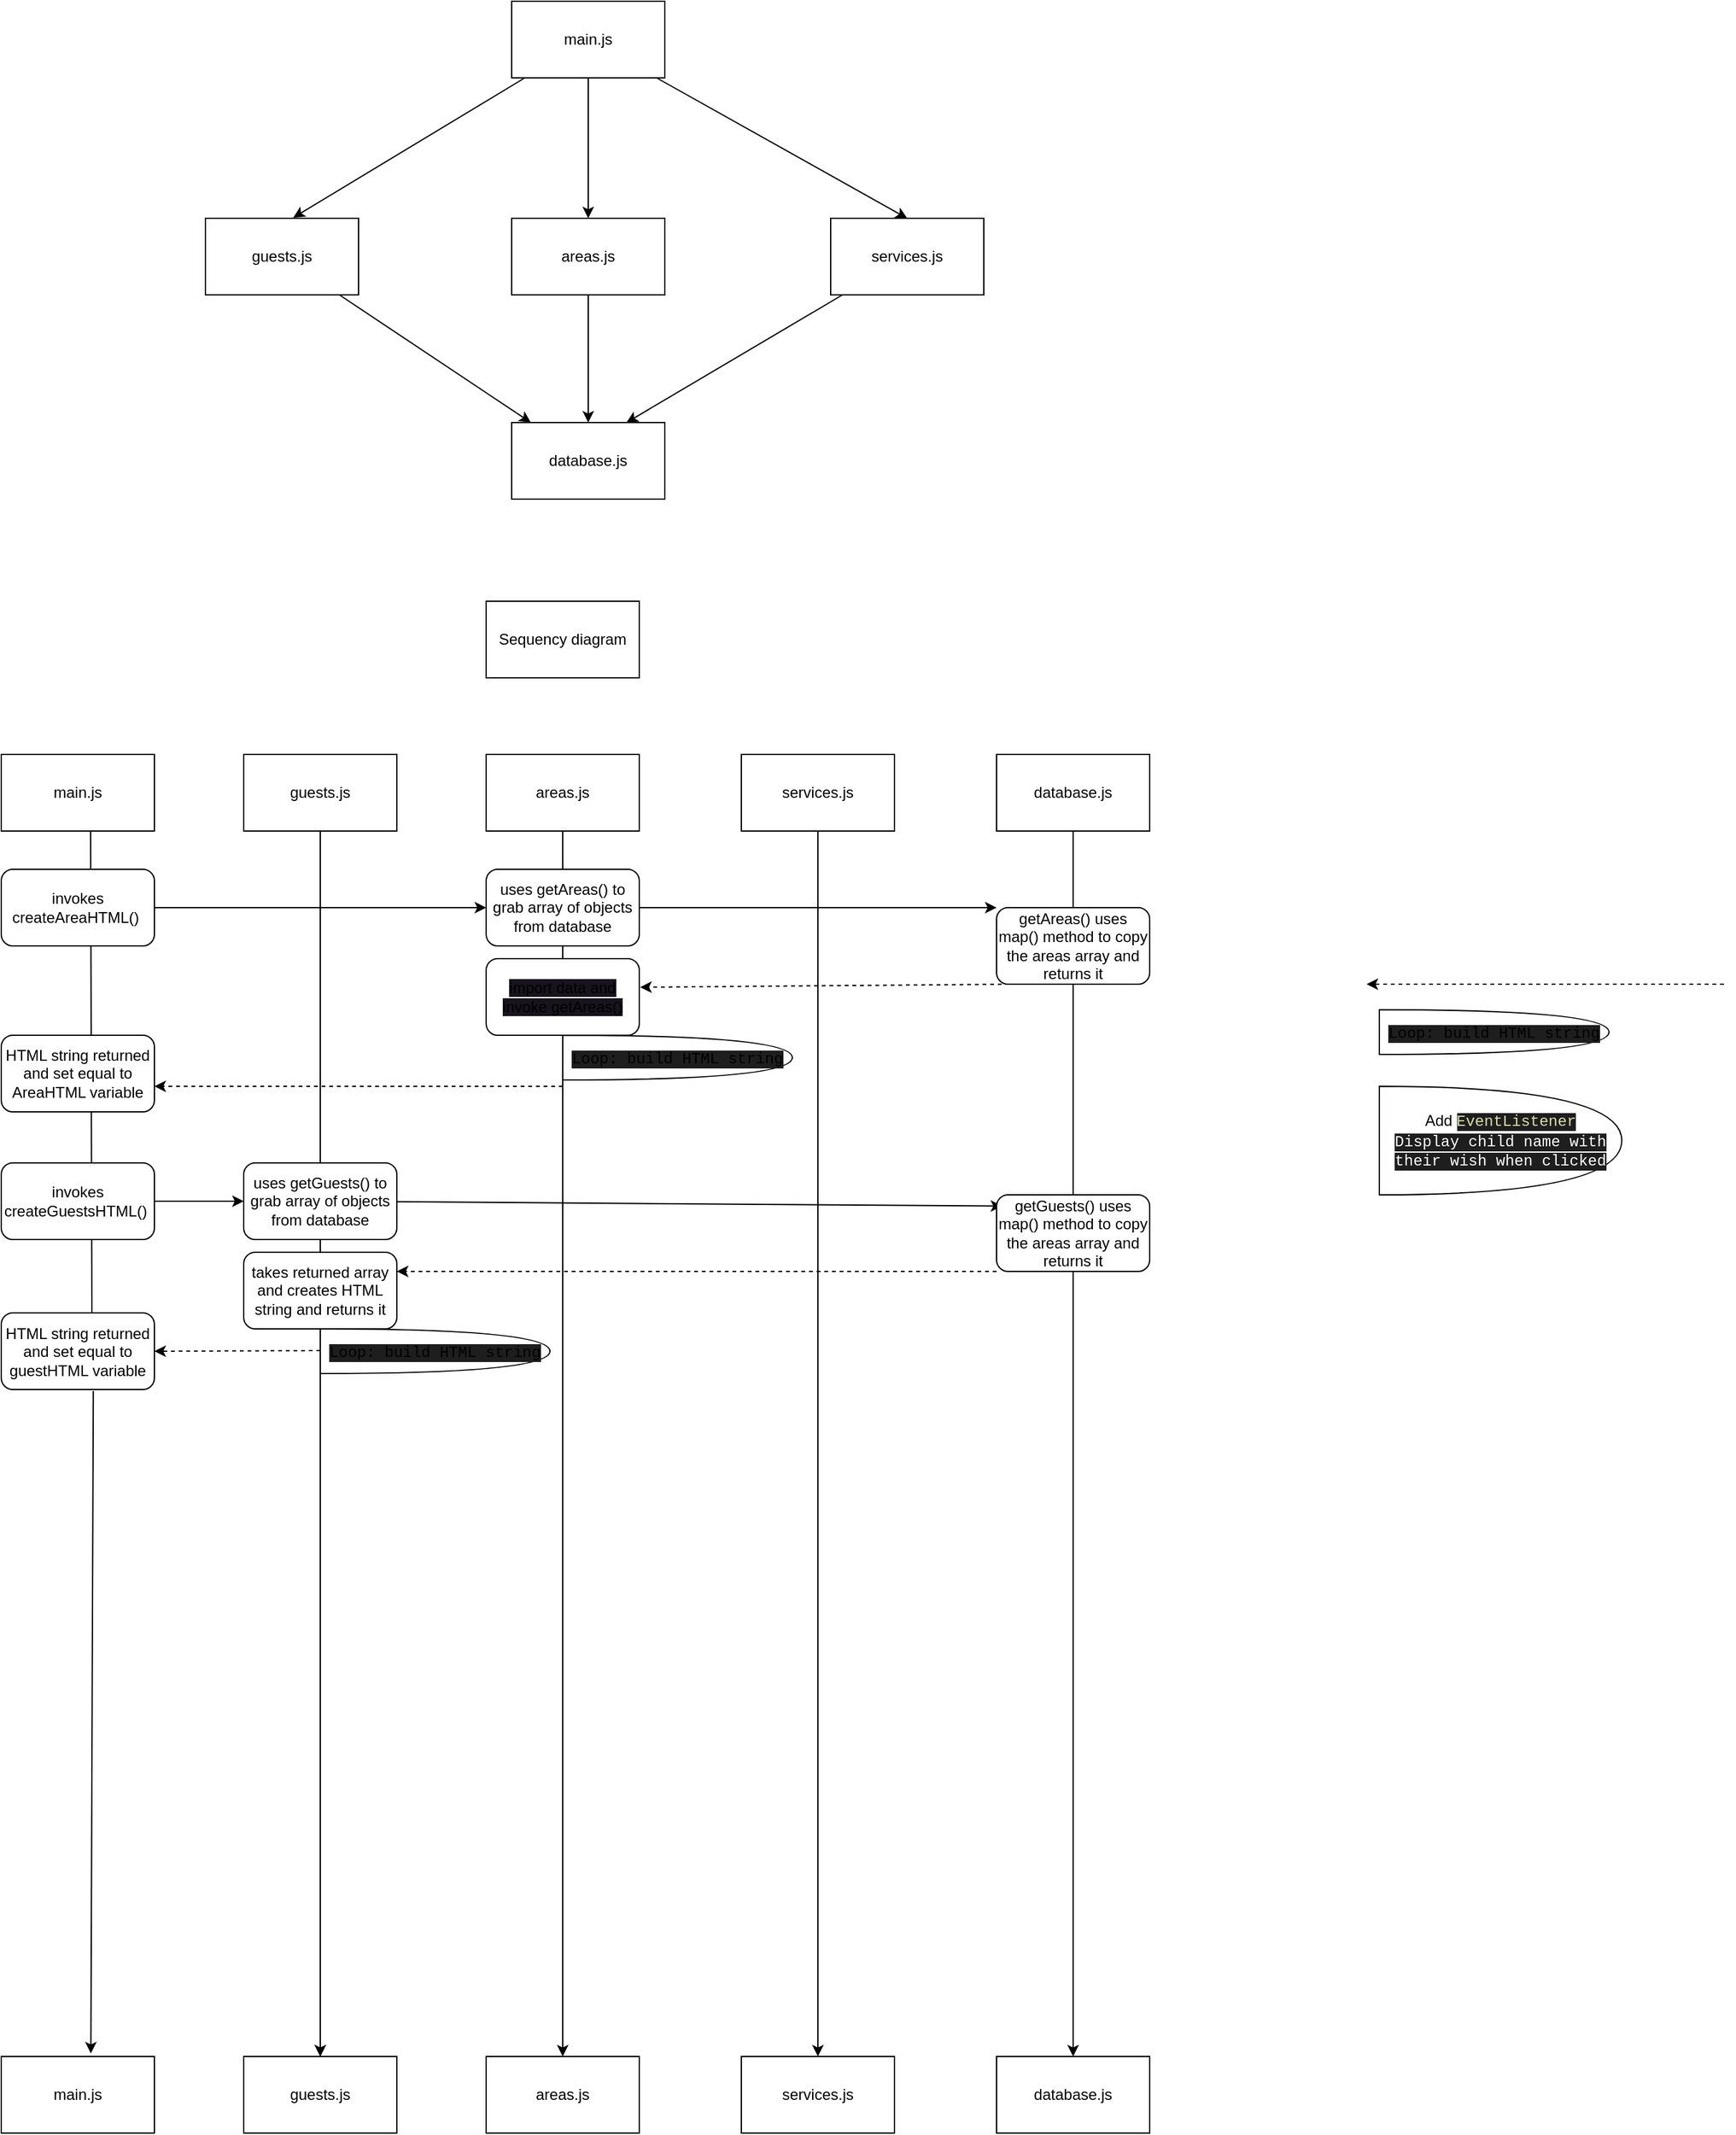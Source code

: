 <mxfile>
    <diagram id="NMBwBwnBxnR2zB0-ooCK" name="Page-1">
        <mxGraphModel dx="2706" dy="730" grid="1" gridSize="10" guides="1" tooltips="1" connect="1" arrows="1" fold="1" page="1" pageScale="1" pageWidth="1400" pageHeight="850" math="0" shadow="0">
            <root>
                <mxCell id="0"/>
                <mxCell id="1" parent="0"/>
                <mxCell id="8" style="edgeStyle=none;html=1;entryX=0.574;entryY=-0.009;entryDx=0;entryDy=0;entryPerimeter=0;" parent="1" source="2" target="4" edge="1">
                    <mxGeometry relative="1" as="geometry"/>
                </mxCell>
                <mxCell id="9" style="edgeStyle=none;html=1;entryX=0.5;entryY=0;entryDx=0;entryDy=0;" parent="1" source="2" target="5" edge="1">
                    <mxGeometry relative="1" as="geometry"/>
                </mxCell>
                <mxCell id="10" style="edgeStyle=none;html=1;entryX=0.5;entryY=0;entryDx=0;entryDy=0;" parent="1" source="2" target="6" edge="1">
                    <mxGeometry relative="1" as="geometry"/>
                </mxCell>
                <mxCell id="2" value="main.js" style="rounded=0;whiteSpace=wrap;html=1;" parent="1" vertex="1">
                    <mxGeometry x="300" y="10" width="120" height="60" as="geometry"/>
                </mxCell>
                <mxCell id="3" value="database.js" style="rounded=0;whiteSpace=wrap;html=1;" parent="1" vertex="1">
                    <mxGeometry x="300" y="340" width="120" height="60" as="geometry"/>
                </mxCell>
                <mxCell id="11" style="edgeStyle=none;html=1;" parent="1" source="4" target="3" edge="1">
                    <mxGeometry relative="1" as="geometry"/>
                </mxCell>
                <mxCell id="4" value="guests.js" style="rounded=0;whiteSpace=wrap;html=1;" parent="1" vertex="1">
                    <mxGeometry x="60" y="180" width="120" height="60" as="geometry"/>
                </mxCell>
                <mxCell id="12" style="edgeStyle=none;html=1;entryX=0.5;entryY=0;entryDx=0;entryDy=0;" parent="1" source="5" target="3" edge="1">
                    <mxGeometry relative="1" as="geometry"/>
                </mxCell>
                <mxCell id="5" value="areas.js" style="rounded=0;whiteSpace=wrap;html=1;" parent="1" vertex="1">
                    <mxGeometry x="300" y="180" width="120" height="60" as="geometry"/>
                </mxCell>
                <mxCell id="13" style="edgeStyle=none;html=1;entryX=0.75;entryY=0;entryDx=0;entryDy=0;" parent="1" source="6" target="3" edge="1">
                    <mxGeometry relative="1" as="geometry">
                        <mxPoint x="550" y="280" as="targetPoint"/>
                    </mxGeometry>
                </mxCell>
                <mxCell id="6" value="services.js" style="rounded=0;whiteSpace=wrap;html=1;" parent="1" vertex="1">
                    <mxGeometry x="550" y="180" width="120" height="60" as="geometry"/>
                </mxCell>
                <mxCell id="14" value="Sequency diagram" style="rounded=0;whiteSpace=wrap;html=1;" parent="1" vertex="1">
                    <mxGeometry x="280" y="480" width="120" height="60" as="geometry"/>
                </mxCell>
                <mxCell id="29" style="edgeStyle=none;html=1;" edge="1" parent="1" source="15" target="20">
                    <mxGeometry relative="1" as="geometry"/>
                </mxCell>
                <mxCell id="30" style="edgeStyle=none;html=1;entryX=0.5;entryY=0;entryDx=0;entryDy=0;" edge="1" parent="1" source="15" target="20">
                    <mxGeometry relative="1" as="geometry"/>
                </mxCell>
                <mxCell id="15" value="guests.js" style="rounded=0;whiteSpace=wrap;html=1;" vertex="1" parent="1">
                    <mxGeometry x="90" y="600" width="120" height="60" as="geometry"/>
                </mxCell>
                <mxCell id="28" style="edgeStyle=none;html=1;entryX=0.5;entryY=0;entryDx=0;entryDy=0;startArrow=none;" edge="1" parent="1" source="34" target="22">
                    <mxGeometry relative="1" as="geometry"/>
                </mxCell>
                <mxCell id="17" value="areas.js" style="rounded=0;whiteSpace=wrap;html=1;" vertex="1" parent="1">
                    <mxGeometry x="280" y="600" width="120" height="60" as="geometry"/>
                </mxCell>
                <mxCell id="27" style="edgeStyle=none;html=1;" edge="1" parent="1" source="18" target="23">
                    <mxGeometry relative="1" as="geometry"/>
                </mxCell>
                <mxCell id="18" value="services.js" style="rounded=0;whiteSpace=wrap;html=1;" vertex="1" parent="1">
                    <mxGeometry x="480" y="600" width="120" height="60" as="geometry"/>
                </mxCell>
                <mxCell id="20" value="guests.js" style="rounded=0;whiteSpace=wrap;html=1;" vertex="1" parent="1">
                    <mxGeometry x="90" y="1620" width="120" height="60" as="geometry"/>
                </mxCell>
                <mxCell id="21" value="main.js" style="rounded=0;whiteSpace=wrap;html=1;" vertex="1" parent="1">
                    <mxGeometry x="-100" y="1620" width="120" height="60" as="geometry"/>
                </mxCell>
                <mxCell id="22" value="areas.js" style="rounded=0;whiteSpace=wrap;html=1;" vertex="1" parent="1">
                    <mxGeometry x="280" y="1620" width="120" height="60" as="geometry"/>
                </mxCell>
                <mxCell id="23" value="services.js" style="rounded=0;whiteSpace=wrap;html=1;" vertex="1" parent="1">
                    <mxGeometry x="480" y="1620" width="120" height="60" as="geometry"/>
                </mxCell>
                <mxCell id="24" value="database.js" style="rounded=0;whiteSpace=wrap;html=1;" vertex="1" parent="1">
                    <mxGeometry x="680" y="1620" width="120" height="60" as="geometry"/>
                </mxCell>
                <mxCell id="31" style="edgeStyle=none;html=1;entryX=0.5;entryY=0;entryDx=0;entryDy=0;startArrow=none;" edge="1" parent="1" source="52" target="24">
                    <mxGeometry relative="1" as="geometry"/>
                </mxCell>
                <mxCell id="19" value="database.js" style="rounded=0;whiteSpace=wrap;html=1;" vertex="1" parent="1">
                    <mxGeometry x="680" y="600" width="120" height="60" as="geometry"/>
                </mxCell>
                <mxCell id="33" style="edgeStyle=none;html=1;" edge="1" parent="1" source="32" target="34">
                    <mxGeometry relative="1" as="geometry">
                        <mxPoint x="90.0" y="720" as="targetPoint"/>
                    </mxGeometry>
                </mxCell>
                <mxCell id="35" value="" style="edgeStyle=none;html=1;entryX=0.5;entryY=0;entryDx=0;entryDy=0;endArrow=none;" edge="1" parent="1" source="17" target="34">
                    <mxGeometry relative="1" as="geometry">
                        <mxPoint x="340" y="660" as="sourcePoint"/>
                        <mxPoint x="340" y="1150" as="targetPoint"/>
                    </mxGeometry>
                </mxCell>
                <mxCell id="36" style="edgeStyle=none;html=1;entryX=0;entryY=0;entryDx=0;entryDy=0;" edge="1" parent="1" source="34" target="37">
                    <mxGeometry relative="1" as="geometry">
                        <mxPoint x="590" y="730" as="targetPoint"/>
                    </mxGeometry>
                </mxCell>
                <mxCell id="34" value="uses getAreas() to grab array of objects from database" style="rounded=1;whiteSpace=wrap;html=1;" vertex="1" parent="1">
                    <mxGeometry x="280.0" y="690" width="120" height="60" as="geometry"/>
                </mxCell>
                <mxCell id="38" value="" style="edgeStyle=none;html=1;entryX=0.5;entryY=0;entryDx=0;entryDy=0;endArrow=none;" edge="1" parent="1" source="19" target="37">
                    <mxGeometry relative="1" as="geometry">
                        <mxPoint x="740" y="660" as="sourcePoint"/>
                        <mxPoint x="740" y="1150" as="targetPoint"/>
                    </mxGeometry>
                </mxCell>
                <mxCell id="37" value="getAreas() uses map() method to copy the areas array and returns it" style="rounded=1;whiteSpace=wrap;html=1;" vertex="1" parent="1">
                    <mxGeometry x="680" y="720" width="120" height="60" as="geometry"/>
                </mxCell>
                <mxCell id="39" value="" style="endArrow=classic;dashed=1;html=1;" edge="1" parent="1">
                    <mxGeometry width="50" height="50" relative="1" as="geometry">
                        <mxPoint x="1250" y="780" as="sourcePoint"/>
                        <mxPoint x="970" y="780" as="targetPoint"/>
                    </mxGeometry>
                </mxCell>
                <mxCell id="40" value="&lt;span style=&quot;background-color: rgb(30, 30, 30); font-family: Menlo, Monaco, &amp;quot;Courier New&amp;quot;, monospace;&quot;&gt;Loop: build HTML string&lt;br&gt;&lt;/span&gt;" style="shape=or;whiteSpace=wrap;html=1;" vertex="1" parent="1">
                    <mxGeometry x="980" y="800" width="180" height="35" as="geometry"/>
                </mxCell>
                <mxCell id="41" value="Add&amp;nbsp;&lt;span style=&quot;background-color: rgb(30, 30, 30); font-family: Menlo, Monaco, &amp;quot;Courier New&amp;quot;, monospace;&quot;&gt;&lt;font color=&quot;#dcdcaa&quot;&gt;EventListener&lt;/font&gt;&lt;br&gt;&lt;font color=&quot;#ffffff&quot;&gt;Display child name with their wish when clicked&lt;/font&gt;&lt;br&gt;&lt;/span&gt;" style="shape=or;whiteSpace=wrap;html=1;" vertex="1" parent="1">
                    <mxGeometry x="980" y="860" width="190" height="85" as="geometry"/>
                </mxCell>
                <mxCell id="42" value="" style="endArrow=classic;dashed=1;html=1;exitX=0;exitY=0.5;exitDx=0;exitDy=0;entryX=1.006;entryY=0.373;entryDx=0;entryDy=0;entryPerimeter=0;" edge="1" parent="1" target="44">
                    <mxGeometry width="50" height="50" relative="1" as="geometry">
                        <mxPoint x="690" y="780" as="sourcePoint"/>
                        <mxPoint x="410" y="780" as="targetPoint"/>
                    </mxGeometry>
                </mxCell>
                <mxCell id="44" value="&lt;span style=&quot;background-color: rgb(24, 20, 29);&quot;&gt;import data and invoke getAreas()&lt;/span&gt;" style="rounded=1;whiteSpace=wrap;html=1;" vertex="1" parent="1">
                    <mxGeometry x="280" y="760" width="120" height="60" as="geometry"/>
                </mxCell>
                <mxCell id="45" value="&lt;span style=&quot;background-color: rgb(30, 30, 30); font-family: Menlo, Monaco, &amp;quot;Courier New&amp;quot;, monospace;&quot;&gt;Loop: build HTML string&lt;br&gt;&lt;/span&gt;" style="shape=or;whiteSpace=wrap;html=1;" vertex="1" parent="1">
                    <mxGeometry x="340" y="820" width="180" height="35" as="geometry"/>
                </mxCell>
                <mxCell id="47" value="" style="endArrow=classic;dashed=1;html=1;" edge="1" parent="1">
                    <mxGeometry width="50" height="50" relative="1" as="geometry">
                        <mxPoint x="340" y="860" as="sourcePoint"/>
                        <mxPoint x="20" y="860" as="targetPoint"/>
                    </mxGeometry>
                </mxCell>
                <mxCell id="51" style="edgeStyle=none;html=1;entryX=0;entryY=0.5;entryDx=0;entryDy=0;" edge="1" parent="1" source="49" target="50">
                    <mxGeometry relative="1" as="geometry"/>
                </mxCell>
                <mxCell id="54" style="edgeStyle=none;html=1;entryX=0.037;entryY=0.147;entryDx=0;entryDy=0;entryPerimeter=0;" edge="1" parent="1" source="50" target="52">
                    <mxGeometry relative="1" as="geometry"/>
                </mxCell>
                <mxCell id="50" value="uses getGuests() to grab array of objects from database" style="rounded=1;whiteSpace=wrap;html=1;" vertex="1" parent="1">
                    <mxGeometry x="90" y="920" width="120" height="60" as="geometry"/>
                </mxCell>
                <mxCell id="53" value="" style="edgeStyle=none;html=1;entryX=0.5;entryY=0;entryDx=0;entryDy=0;startArrow=none;endArrow=none;" edge="1" parent="1" source="37" target="52">
                    <mxGeometry relative="1" as="geometry">
                        <mxPoint x="740" y="780" as="sourcePoint"/>
                        <mxPoint x="740" y="1620" as="targetPoint"/>
                    </mxGeometry>
                </mxCell>
                <mxCell id="52" value="getGuests() uses map() method to copy the areas array and returns it" style="rounded=1;whiteSpace=wrap;html=1;" vertex="1" parent="1">
                    <mxGeometry x="680" y="945" width="120" height="60" as="geometry"/>
                </mxCell>
                <mxCell id="55" value="takes returned array and creates HTML string and returns it" style="rounded=1;whiteSpace=wrap;html=1;" vertex="1" parent="1">
                    <mxGeometry x="90" y="990" width="120" height="60" as="geometry"/>
                </mxCell>
                <mxCell id="56" value="" style="endArrow=classic;dashed=1;html=1;entryX=1;entryY=0.25;entryDx=0;entryDy=0;" edge="1" parent="1" target="55">
                    <mxGeometry width="50" height="50" relative="1" as="geometry">
                        <mxPoint x="680" y="1005" as="sourcePoint"/>
                        <mxPoint x="400" y="1005" as="targetPoint"/>
                    </mxGeometry>
                </mxCell>
                <mxCell id="57" value="&lt;span style=&quot;background-color: rgb(30, 30, 30); font-family: Menlo, Monaco, &amp;quot;Courier New&amp;quot;, monospace;&quot;&gt;Loop: build HTML string&lt;br&gt;&lt;/span&gt;" style="shape=or;whiteSpace=wrap;html=1;" vertex="1" parent="1">
                    <mxGeometry x="150" y="1050" width="180" height="35" as="geometry"/>
                </mxCell>
                <mxCell id="59" value="" style="edgeStyle=none;html=1;entryX=0.592;entryY=0.106;entryDx=0;entryDy=0;entryPerimeter=0;endArrow=none;" edge="1" parent="1" target="58">
                    <mxGeometry relative="1" as="geometry">
                        <mxPoint x="-30" y="650" as="sourcePoint"/>
                        <mxPoint x="-28.96" y="1626.36" as="targetPoint"/>
                    </mxGeometry>
                </mxCell>
                <mxCell id="63" style="edgeStyle=none;html=1;entryX=0.585;entryY=-0.04;entryDx=0;entryDy=0;entryPerimeter=0;exitX=0.601;exitY=1.018;exitDx=0;exitDy=0;exitPerimeter=0;" edge="1" parent="1" source="58" target="21">
                    <mxGeometry relative="1" as="geometry"/>
                </mxCell>
                <mxCell id="58" value="HTML string returned and set equal to guestHTML variable" style="rounded=1;whiteSpace=wrap;html=1;" vertex="1" parent="1">
                    <mxGeometry x="-100" y="1037.5" width="120" height="60" as="geometry"/>
                </mxCell>
                <mxCell id="60" value="" style="endArrow=classic;dashed=1;html=1;entryX=1;entryY=0.5;entryDx=0;entryDy=0;" edge="1" parent="1" target="58">
                    <mxGeometry width="50" height="50" relative="1" as="geometry">
                        <mxPoint x="150" y="1067.02" as="sourcePoint"/>
                        <mxPoint x="-130" y="1067.02" as="targetPoint"/>
                    </mxGeometry>
                </mxCell>
                <mxCell id="32" value="invokes createAreaHTML()&amp;nbsp;" style="rounded=1;whiteSpace=wrap;html=1;" vertex="1" parent="1">
                    <mxGeometry x="-100" y="690" width="120" height="60" as="geometry"/>
                </mxCell>
                <mxCell id="48" value="HTML string returned and set equal to AreaHTML variable" style="rounded=1;whiteSpace=wrap;html=1;" vertex="1" parent="1">
                    <mxGeometry x="-100" y="820" width="120" height="60" as="geometry"/>
                </mxCell>
                <mxCell id="49" value="invokes createGuestsHTML()&amp;nbsp;" style="rounded=1;whiteSpace=wrap;html=1;" vertex="1" parent="1">
                    <mxGeometry x="-100" y="920" width="120" height="60" as="geometry"/>
                </mxCell>
                <mxCell id="16" value="main.js" style="rounded=0;whiteSpace=wrap;html=1;" vertex="1" parent="1">
                    <mxGeometry x="-100" y="600" width="120" height="60" as="geometry"/>
                </mxCell>
            </root>
        </mxGraphModel>
    </diagram>
</mxfile>